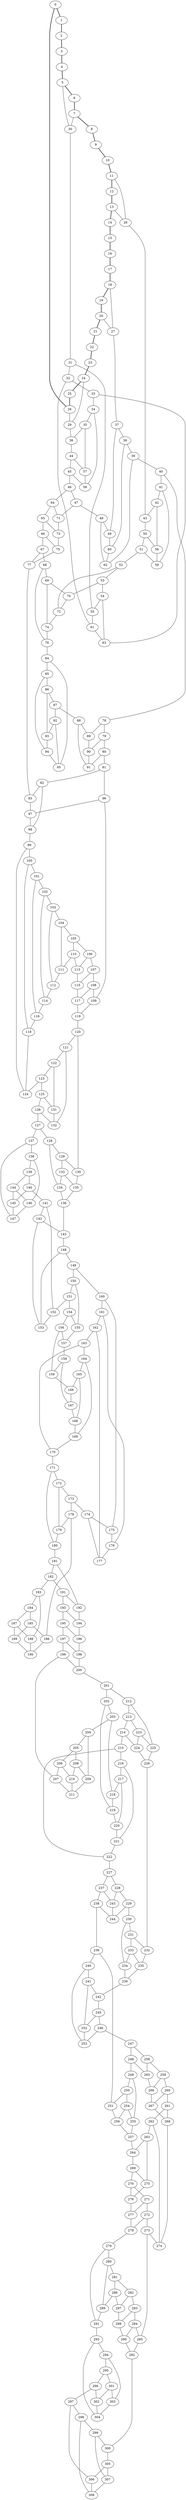 //Inside of this graph isn't 3-connected
graph G {
0 [ pos = " 62.50,0.00!" ];
0 -- 1[style=bold];
0 -- 26[style=bold];
1 [ pos = " 60.82,14.41!" ];
1 -- 2[style=bold];
2 [ pos = " 55.85,28.05!" ];
2 -- 3[style=bold];
3 [ pos = " 47.88,40.17!" ];
3 -- 4[style=bold];
4 [ pos = " 37.32,50.13!" ];
4 -- 5[style=bold];
5 [ pos = " 24.75,57.39!" ];
5 -- 6[style=bold];
5 -- 30;
6 [ pos = " 10.85,61.55!" ];
6 -- 7[style=bold];
7 [ pos = " -3.63,62.39!" ];
7 -- 8[style=bold];
7 -- 30;
8 [ pos = " -17.93,59.87!" ];
8 -- 9[style=bold];
9 [ pos = " -31.25,54.13!" ];
9 -- 10[style=bold];
10 [ pos = " -42.89,45.46!" ];
10 -- 11[style=bold];
11 [ pos = " -52.22,34.34!" ];
11 -- 12[style=bold];
11 -- 28;
12 [ pos = " -58.73,21.38!" ];
12 -- 13[style=bold];
13 [ pos = " -62.08,7.26!" ];
13 -- 14[style=bold];
13 -- 28;
14 [ pos = " -62.08,-7.26!" ];
14 -- 15[style=bold];
15 [ pos = " -58.73,-21.38!" ];
15 -- 16[style=bold];
16 [ pos = " -52.22,-34.34!" ];
16 -- 17[style=bold];
17 [ pos = " -42.89,-45.46!" ];
17 -- 18[style=bold];
18 [ pos = " -31.25,-54.13!" ];
18 -- 19[style=bold];
18 -- 27;
19 [ pos = " -17.93,-59.87!" ];
19 -- 20[style=bold];
20 [ pos = " -3.63,-62.39!" ];
20 -- 21[style=bold];
20 -- 27;
21 [ pos = " 10.85,-61.55!" ];
21 -- 22[style=bold];
22 [ pos = " 24.75,-57.39!" ];
22 -- 23[style=bold];
23 [ pos = " 37.32,-50.13!" ];
23 -- 24[style=bold];
24 [ pos = " 47.88,-40.17!" ];
24 -- 25[style=bold];
24 -- 29;
25 [ pos = " 55.85,-28.05!" ];
25 -- 26[style=bold];
26 [ pos = " 60.82,-14.41!" ];
26 -- 29;
27 -- 37;
28 -- 43;
29 -- 36;
30 -- 31;
31 -- 32;
31 -- 55;
32 -- 33;
32 -- 61;
33 -- 34;
33 -- 63;
34 -- 35;
34 -- 58;
35 -- 36;
35 -- 57;
36 -- 44;
37 -- 38;
37 -- 49;
38 -- 39;
38 -- 60;
39 -- 40;
39 -- 62;
40 -- 41;
40 -- 78;
41 -- 42;
41 -- 59;
42 -- 43;
42 -- 56;
43 -- 50;
44 -- 45;
44 -- 57;
45 -- 46;
45 -- 58;
46 -- 47;
46 -- 64;
47 -- 48;
47 -- 71;
48 -- 49;
48 -- 62;
49 -- 60;
50 -- 51;
50 -- 56;
51 -- 52;
51 -- 59;
52 -- 53;
52 -- 72;
53 -- 54;
53 -- 70;
54 -- 55;
54 -- 63;
55 -- 61;
56 -- 59;
57 -- 58;
60 -- 62;
61 -- 63;
64 -- 65;
64 -- 71;
65 -- 66;
65 -- 73;
66 -- 67;
66 -- 75;
67 -- 68;
67 -- 77;
68 -- 69;
68 -- 76;
69 -- 70;
69 -- 74;
70 -- 72;
71 -- 73;
72 -- 74;
73 -- 75;
74 -- 76;
75 -- 77;
76 -- 84;
77 -- 83;
78 -- 79;
78 -- 89;
79 -- 80;
79 -- 90;
80 -- 81;
80 -- 91;
81 -- 82;
81 -- 96;
82 -- 83;
82 -- 98;
83 -- 97;
84 -- 85;
84 -- 95;
85 -- 86;
85 -- 94;
86 -- 87;
86 -- 93;
87 -- 88;
87 -- 92;
88 -- 89;
88 -- 91;
89 -- 90;
90 -- 91;
92 -- 93;
92 -- 95;
93 -- 94;
94 -- 95;
96 -- 97;
96 -- 109;
97 -- 98;
98 -- 99;
99 -- 100;
99 -- 124;
100 -- 101;
100 -- 118;
101 -- 102;
101 -- 116;
102 -- 103;
102 -- 114;
103 -- 104;
103 -- 112;
104 -- 105;
104 -- 111;
105 -- 106;
105 -- 110;
106 -- 107;
106 -- 113;
107 -- 108;
107 -- 115;
108 -- 109;
108 -- 117;
109 -- 119;
110 -- 111;
110 -- 113;
111 -- 112;
112 -- 114;
113 -- 115;
114 -- 116;
115 -- 117;
116 -- 118;
117 -- 119;
118 -- 124;
119 -- 120;
120 -- 121;
120 -- 130;
121 -- 122;
121 -- 132;
122 -- 123;
122 -- 131;
123 -- 124;
123 -- 125;
125 -- 126;
125 -- 131;
126 -- 127;
126 -- 132;
127 -- 128;
127 -- 137;
128 -- 129;
128 -- 134;
129 -- 130;
129 -- 133;
130 -- 135;
131 -- 132;
133 -- 134;
133 -- 135;
134 -- 136;
135 -- 136;
136 -- 143;
137 -- 138;
137 -- 147;
138 -- 139;
138 -- 146;
139 -- 140;
139 -- 144;
140 -- 141;
140 -- 145;
141 -- 142;
141 -- 152;
142 -- 143;
142 -- 153;
143 -- 148;
144 -- 145;
144 -- 146;
145 -- 147;
146 -- 147;
148 -- 149;
148 -- 153;
149 -- 150;
149 -- 160;
150 -- 151;
150 -- 155;
151 -- 152;
151 -- 154;
152 -- 153;
154 -- 155;
154 -- 156;
155 -- 157;
156 -- 157;
156 -- 159;
157 -- 158;
158 -- 159;
158 -- 167;
159 -- 166;
160 -- 161;
160 -- 175;
161 -- 162;
161 -- 176;
162 -- 163;
162 -- 177;
163 -- 164;
163 -- 170;
164 -- 165;
164 -- 169;
165 -- 166;
165 -- 168;
166 -- 167;
167 -- 168;
168 -- 169;
169 -- 170;
170 -- 171;
171 -- 172;
171 -- 180;
172 -- 173;
172 -- 179;
173 -- 174;
173 -- 178;
174 -- 175;
174 -- 177;
175 -- 176;
176 -- 177;
178 -- 179;
178 -- 186;
179 -- 180;
180 -- 181;
181 -- 182;
181 -- 192;
182 -- 183;
182 -- 191;
183 -- 184;
183 -- 188;
184 -- 185;
184 -- 187;
185 -- 186;
185 -- 189;
186 -- 190;
187 -- 188;
187 -- 189;
188 -- 190;
189 -- 190;
191 -- 192;
191 -- 193;
192 -- 194;
193 -- 194;
193 -- 195;
194 -- 196;
195 -- 196;
195 -- 197;
196 -- 198;
197 -- 198;
197 -- 199;
198 -- 200;
199 -- 200;
199 -- 207;
200 -- 201;
201 -- 202;
201 -- 212;
202 -- 203;
202 -- 219;
203 -- 204;
203 -- 218;
204 -- 205;
204 -- 209;
205 -- 206;
205 -- 208;
206 -- 207;
206 -- 210;
207 -- 211;
208 -- 209;
208 -- 210;
209 -- 211;
210 -- 211;
212 -- 213;
212 -- 225;
213 -- 214;
213 -- 223;
214 -- 215;
214 -- 224;
215 -- 216;
215 -- 222;
216 -- 217;
216 -- 221;
217 -- 218;
217 -- 220;
218 -- 219;
219 -- 220;
220 -- 221;
221 -- 222;
222 -- 227;
223 -- 224;
223 -- 225;
224 -- 226;
225 -- 226;
226 -- 232;
227 -- 228;
227 -- 237;
228 -- 229;
228 -- 243;
229 -- 230;
229 -- 244;
230 -- 231;
230 -- 234;
231 -- 232;
231 -- 233;
232 -- 235;
233 -- 234;
233 -- 235;
234 -- 236;
235 -- 236;
236 -- 242;
237 -- 238;
237 -- 243;
238 -- 239;
238 -- 244;
239 -- 240;
239 -- 251;
240 -- 241;
240 -- 253;
241 -- 242;
241 -- 252;
242 -- 245;
243 -- 244;
245 -- 246;
245 -- 252;
246 -- 247;
246 -- 253;
247 -- 248;
247 -- 258;
248 -- 249;
248 -- 265;
249 -- 250;
249 -- 255;
250 -- 251;
250 -- 254;
251 -- 256;
252 -- 253;
254 -- 255;
254 -- 256;
255 -- 257;
256 -- 257;
257 -- 264;
258 -- 259;
258 -- 265;
259 -- 260;
259 -- 266;
260 -- 261;
260 -- 267;
261 -- 262;
261 -- 268;
262 -- 263;
262 -- 274;
263 -- 264;
263 -- 275;
264 -- 269;
265 -- 266;
266 -- 267;
267 -- 268;
268 -- 274;
269 -- 270;
269 -- 275;
270 -- 271;
270 -- 276;
271 -- 272;
271 -- 277;
272 -- 273;
272 -- 278;
273 -- 274;
273 -- 285;
275 -- 276;
276 -- 277;
277 -- 278;
278 -- 279;
279 -- 280;
279 -- 291;
280 -- 281;
280 -- 289;
281 -- 282;
281 -- 286;
282 -- 283;
282 -- 287;
283 -- 284;
283 -- 288;
284 -- 285;
284 -- 290;
285 -- 292;
286 -- 287;
286 -- 289;
287 -- 288;
288 -- 290;
289 -- 291;
290 -- 292;
291 -- 293;
292 -- 300;
293 -- 294;
293 -- 304;
294 -- 295;
294 -- 303;
295 -- 296;
295 -- 301;
296 -- 297;
296 -- 302;
297 -- 298;
297 -- 306;
298 -- 299;
298 -- 308;
299 -- 300;
299 -- 307;
300 -- 305;
301 -- 302;
301 -- 303;
302 -- 304;
303 -- 304;
305 -- 306;
305 -- 307;
306 -- 308;
307 -- 308;
}
